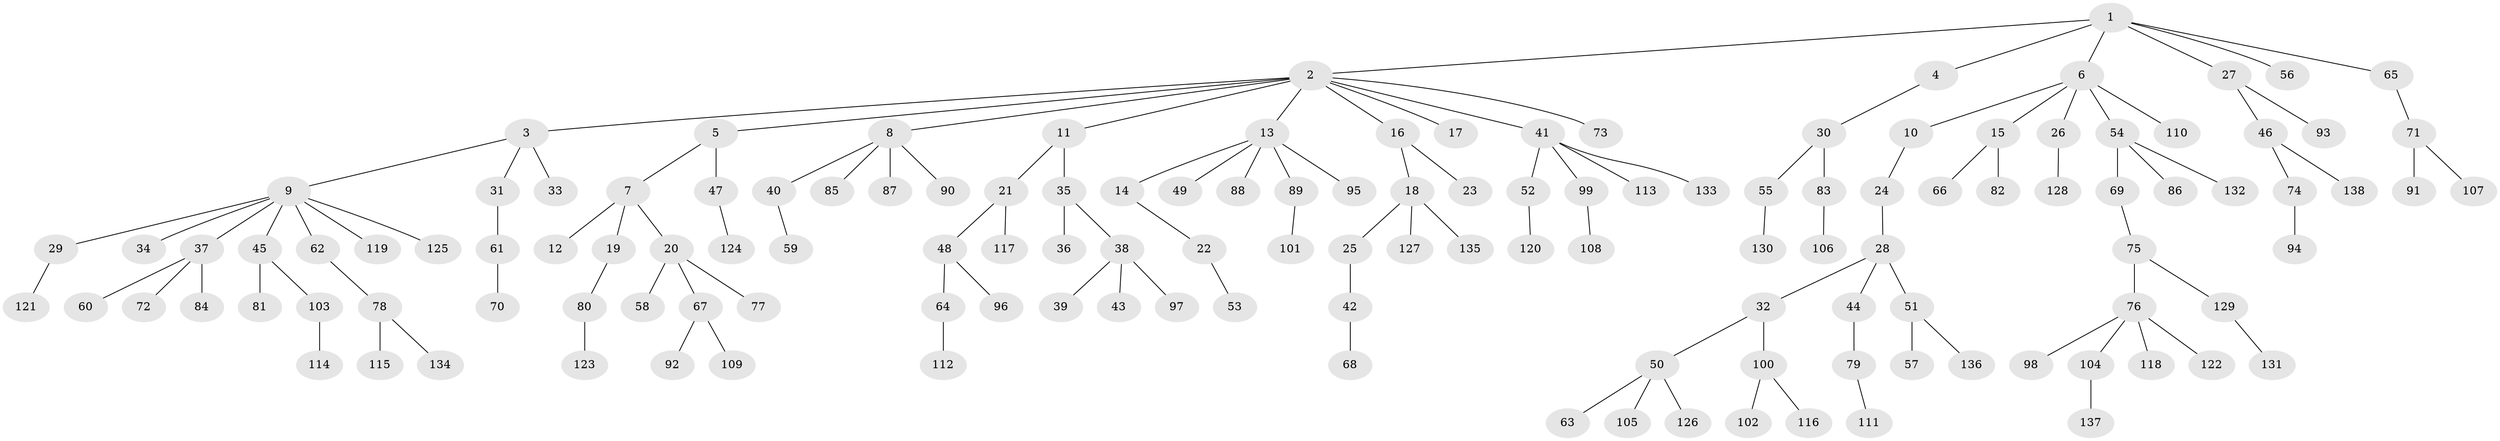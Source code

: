 // Generated by graph-tools (version 1.1) at 2025/11/02/27/25 16:11:26]
// undirected, 138 vertices, 137 edges
graph export_dot {
graph [start="1"]
  node [color=gray90,style=filled];
  1;
  2;
  3;
  4;
  5;
  6;
  7;
  8;
  9;
  10;
  11;
  12;
  13;
  14;
  15;
  16;
  17;
  18;
  19;
  20;
  21;
  22;
  23;
  24;
  25;
  26;
  27;
  28;
  29;
  30;
  31;
  32;
  33;
  34;
  35;
  36;
  37;
  38;
  39;
  40;
  41;
  42;
  43;
  44;
  45;
  46;
  47;
  48;
  49;
  50;
  51;
  52;
  53;
  54;
  55;
  56;
  57;
  58;
  59;
  60;
  61;
  62;
  63;
  64;
  65;
  66;
  67;
  68;
  69;
  70;
  71;
  72;
  73;
  74;
  75;
  76;
  77;
  78;
  79;
  80;
  81;
  82;
  83;
  84;
  85;
  86;
  87;
  88;
  89;
  90;
  91;
  92;
  93;
  94;
  95;
  96;
  97;
  98;
  99;
  100;
  101;
  102;
  103;
  104;
  105;
  106;
  107;
  108;
  109;
  110;
  111;
  112;
  113;
  114;
  115;
  116;
  117;
  118;
  119;
  120;
  121;
  122;
  123;
  124;
  125;
  126;
  127;
  128;
  129;
  130;
  131;
  132;
  133;
  134;
  135;
  136;
  137;
  138;
  1 -- 2;
  1 -- 4;
  1 -- 6;
  1 -- 27;
  1 -- 56;
  1 -- 65;
  2 -- 3;
  2 -- 5;
  2 -- 8;
  2 -- 11;
  2 -- 13;
  2 -- 16;
  2 -- 17;
  2 -- 41;
  2 -- 73;
  3 -- 9;
  3 -- 31;
  3 -- 33;
  4 -- 30;
  5 -- 7;
  5 -- 47;
  6 -- 10;
  6 -- 15;
  6 -- 26;
  6 -- 54;
  6 -- 110;
  7 -- 12;
  7 -- 19;
  7 -- 20;
  8 -- 40;
  8 -- 85;
  8 -- 87;
  8 -- 90;
  9 -- 29;
  9 -- 34;
  9 -- 37;
  9 -- 45;
  9 -- 62;
  9 -- 119;
  9 -- 125;
  10 -- 24;
  11 -- 21;
  11 -- 35;
  13 -- 14;
  13 -- 49;
  13 -- 88;
  13 -- 89;
  13 -- 95;
  14 -- 22;
  15 -- 66;
  15 -- 82;
  16 -- 18;
  16 -- 23;
  18 -- 25;
  18 -- 127;
  18 -- 135;
  19 -- 80;
  20 -- 58;
  20 -- 67;
  20 -- 77;
  21 -- 48;
  21 -- 117;
  22 -- 53;
  24 -- 28;
  25 -- 42;
  26 -- 128;
  27 -- 46;
  27 -- 93;
  28 -- 32;
  28 -- 44;
  28 -- 51;
  29 -- 121;
  30 -- 55;
  30 -- 83;
  31 -- 61;
  32 -- 50;
  32 -- 100;
  35 -- 36;
  35 -- 38;
  37 -- 60;
  37 -- 72;
  37 -- 84;
  38 -- 39;
  38 -- 43;
  38 -- 97;
  40 -- 59;
  41 -- 52;
  41 -- 99;
  41 -- 113;
  41 -- 133;
  42 -- 68;
  44 -- 79;
  45 -- 81;
  45 -- 103;
  46 -- 74;
  46 -- 138;
  47 -- 124;
  48 -- 64;
  48 -- 96;
  50 -- 63;
  50 -- 105;
  50 -- 126;
  51 -- 57;
  51 -- 136;
  52 -- 120;
  54 -- 69;
  54 -- 86;
  54 -- 132;
  55 -- 130;
  61 -- 70;
  62 -- 78;
  64 -- 112;
  65 -- 71;
  67 -- 92;
  67 -- 109;
  69 -- 75;
  71 -- 91;
  71 -- 107;
  74 -- 94;
  75 -- 76;
  75 -- 129;
  76 -- 98;
  76 -- 104;
  76 -- 118;
  76 -- 122;
  78 -- 115;
  78 -- 134;
  79 -- 111;
  80 -- 123;
  83 -- 106;
  89 -- 101;
  99 -- 108;
  100 -- 102;
  100 -- 116;
  103 -- 114;
  104 -- 137;
  129 -- 131;
}
